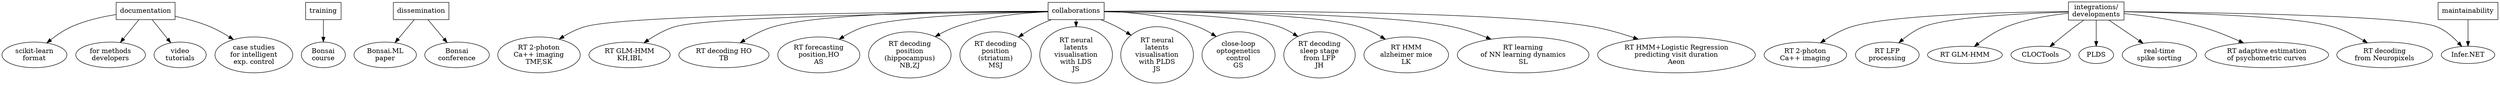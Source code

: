 digraph {
  layout=dot;
  ranksep=0.2;

  documentation [shape=box];
  documentation -> "scikit-learn\nformat";
  documentation -> "for methods\ndevelopers";
  documentation -> "video\ntutorials";
  documentation -> "case studies\nfor intelligent\nexp. control";

  training [shape=box];
  training -> "Bonsai\ncourse";

  dissemination [shape=box];
  dissemination -> "Bonsai.ML\npaper";
  dissemination -> "Bonsai\nconference";

  collaborations [shape=box];
  collaborations -> "RT 2-photon\nCa++ imaging\nTMF,SK";
  collaborations -> "RT GLM-HMM\nKH,IBL";
  collaborations -> "RT decoding HO\nTB";
  collaborations -> "RT forecasting\nposition,HO\nAS";
  collaborations -> "RT decoding\nposition\n(hippocampus)\nNB,ZJ";
  collaborations -> "RT decoding\nposition\n(striatum)\nMSJ";
  collaborations -> "RT neural\nlatents\nvisualisation\nwith LDS\nJS";
  collaborations -> "RT neural\nlatents\nvisualisation\nwith PLDS\nJS";
  collaborations -> "close-loop\noptogenetics\ncontrol\nGS";
  collaborations -> "RT decoding\nsleep stage\nfrom LFP\nJH";
  collaborations -> "RT HMM\nalzheimer mice\nLK";
  collaborations -> "RT learning\nof NN learning dynamics\nSL";
  collaborations -> "RT HMM+Logistic Regression\npredicting visit duration\nAeon";

  integrations [shape=box];
  integrations -> "RT 2-photon\nCa++ imaging";
  integrations -> "RT LFP\nprocessing";
  integrations -> "RT GLM-HMM";
  integrations -> "CLOCTools";
  integrations -> "PLDS";
  integrations -> "Infer.NET";
  integrations -> "real-time\nspike sorting";
  integrations -> "RT adaptive estimation\nof psychometric curves";
  integrations -> "RT decoding\nfrom Neuropixels";

  integrations [label=<integrations/<br/>developments>]

  maintainability [shape=box];
  maintainability -> "Infer.NET";

  /* { rank=same; documentation training community technical } */

}

